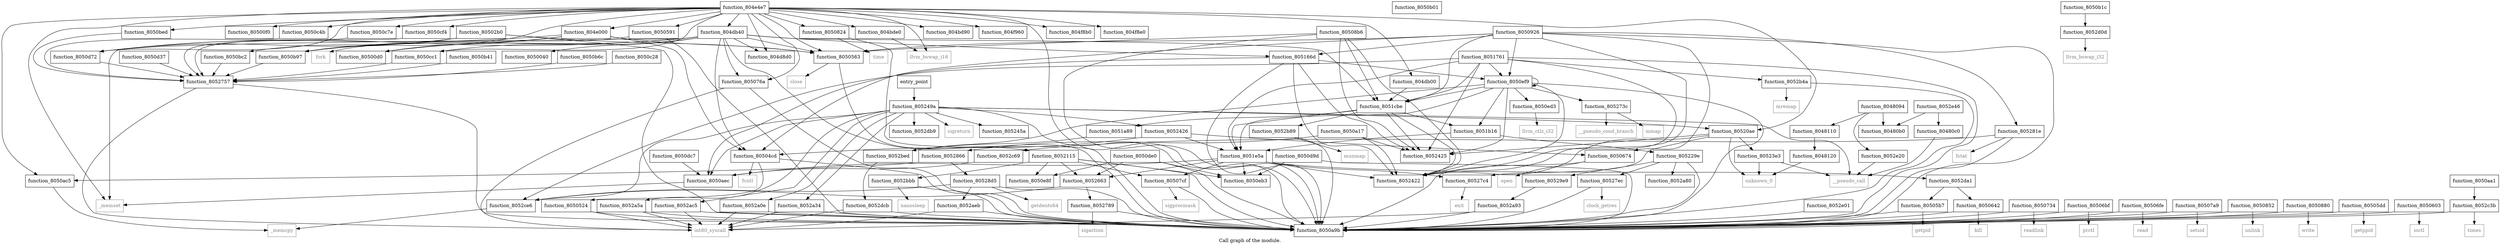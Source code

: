 digraph "Call graph of the module." {
  label="Call graph of the module.";
  node [shape=record];

  Node_function_804e4e7 [label="{function_804e4e7}"];
  Node_function_804f8b0 [label="{function_804f8b0}"];
  Node_function_804f8e0 [label="{function_804f8e0}"];
  Node_function_8050040 [label="{function_8050040}"];
  Node_function_804db40 [label="{function_804db40}"];
  Node_function_804d8d0 [label="{function_804d8d0}"];
  Node_function_804db00 [label="{function_804db00}"];
  Node_function_804e000 [label="{function_804e000}"];
  Node_function_8050734 [label="{function_8050734}"];
  Node_function_80500d0 [label="{function_80500d0}"];
  Node_function_80500f0 [label="{function_80500f0}"];
  Node_function_80502b0 [label="{function_80502b0}"];
  Node_function_8050563 [label="{function_8050563}"];
  Node_function_8050591 [label="{function_8050591}"];
  Node_function_80505b7 [label="{function_80505b7}"];
  Node_function_80504cd [label="{function_80504cd}"];
  Node_function_80506bf [label="{function_80506bf}"];
  Node_function_80506fe [label="{function_80506fe}"];
  Node_function_805076a [label="{function_805076a}"];
  Node_function_80507a9 [label="{function_80507a9}"];
  Node_function_80507cf [label="{function_80507cf}"];
  Node_function_8050824 [label="{function_8050824}"];
  Node_function_8050852 [label="{function_8050852}"];
  Node_function_8050880 [label="{function_8050880}"];
  Node_function_80508b6 [label="{function_80508b6}"];
  Node_function_8050926 [label="{function_8050926}"];
  Node_function_8050a17 [label="{function_8050a17}"];
  Node_function_8050a9b [label="{function_8050a9b}"];
  Node_function_8050aa1 [label="{function_8050aa1}"];
  Node_function_8050ac5 [label="{function_8050ac5}"];
  Node_function_8050aec [label="{function_8050aec}"];
  Node_function_8050b01 [label="{function_8050b01}"];
  Node_function_8050b1c [label="{function_8050b1c}"];
  Node_function_8050b41 [label="{function_8050b41}"];
  Node_function_8050b6c [label="{function_8050b6c}"];
  Node_function_8050b97 [label="{function_8050b97}"];
  Node_function_8050bc2 [label="{function_8050bc2}"];
  Node_function_8050bed [label="{function_8050bed}"];
  Node_function_8050c28 [label="{function_8050c28}"];
  Node_function_8050c4b [label="{function_8050c4b}"];
  Node_function_8050c7e [label="{function_8050c7e}"];
  Node_function_8050cc1 [label="{function_8050cc1}"];
  Node_function_8050cf4 [label="{function_8050cf4}"];
  Node_function_8050d37 [label="{function_8050d37}"];
  Node_function_8050d72 [label="{function_8050d72}"];
  Node_function_8050d9d [label="{function_8050d9d}"];
  Node_function_8050dc7 [label="{function_8050dc7}"];
  Node_function_8050de0 [label="{function_8050de0}"];
  Node_function_8050e8f [label="{function_8050e8f}"];
  Node_function_8050eb3 [label="{function_8050eb3}"];
  Node_function_8050ed3 [label="{function_8050ed3}"];
  Node_function_8050ef9 [label="{function_8050ef9}"];
  Node_function_805166d [label="{function_805166d}"];
  Node_function_8051761 [label="{function_8051761}"];
  Node_function_8051a89 [label="{function_8051a89}"];
  Node_function_8051b16 [label="{function_8051b16}"];
  Node_function_8051cbe [label="{function_8051cbe}"];
  Node_function_8051e5a [label="{function_8051e5a}"];
  Node_function_80520ae [label="{function_80520ae}"];
  Node_times [color="gray50", fontcolor="gray50", label="{times}"];
  Node_function_80505dd [label="{function_80505dd}"];
  Node_function_8050603 [label="{function_8050603}"];
  Node_function_8050642 [label="{function_8050642}"];
  Node_function_8050674 [label="{function_8050674}"];
  Node_function_8052115 [label="{function_8052115}"];
  Node_function_805229e [label="{function_805229e}"];
  Node_function_80523e3 [label="{function_80523e3}"];
  Node_function_8052422 [label="{function_8052422}"];
  Node_function_8052425 [label="{function_8052425}"];
  Node_function_8052426 [label="{function_8052426}"];
  Node_function_805245a [label="{function_805245a}"];
  Node_function_805249a [label="{function_805249a}"];
  Node_function_8052663 [label="{function_8052663}"];
  Node_function_805273c [label="{function_805273c}"];
  Node_function_8052757 [label="{function_8052757}"];
  Node_function_8052789 [label="{function_8052789}"];
  Node_function_80527c4 [label="{function_80527c4}"];
  Node_function_80527ec [label="{function_80527ec}"];
  Node_function_805281e [label="{function_805281e}"];
  Node_function_8052866 [label="{function_8052866}"];
  Node_function_80528d5 [label="{function_80528d5}"];
  Node_function_80529e9 [label="{function_80529e9}"];
  Node_function_8052a0e [label="{function_8052a0e}"];
  Node_function_8052a34 [label="{function_8052a34}"];
  Node_function_8052a5a [label="{function_8052a5a}"];
  Node_function_8052a80 [label="{function_8052a80}"];
  Node_function_8052a93 [label="{function_8052a93}"];
  Node_function_8052ac5 [label="{function_8052ac5}"];
  Node_function_8052aeb [label="{function_8052aeb}"];
  Node_function_8052b4a [label="{function_8052b4a}"];
  Node_function_8052b89 [label="{function_8052b89}"];
  Node_function_8052bbb [label="{function_8052bbb}"];
  Node_function_8052bed [label="{function_8052bed}"];
  Node_function_8052c3b [label="{function_8052c3b}"];
  Node_function_8052c69 [label="{function_8052c69}"];
  Node_function_8052ce6 [label="{function_8052ce6}"];
  Node_function_8052d0d [label="{function_8052d0d}"];
  Node_function_8052da1 [label="{function_8052da1}"];
  Node_function_8052db9 [label="{function_8052db9}"];
  Node_function_8052dcb [label="{function_8052dcb}"];
  Node_function_8052e01 [label="{function_8052e01}"];
  Node_function_8052e20 [label="{function_8052e20}"];
  Node_function_8052e46 [label="{function_8052e46}"];
  Node_llvm_ctlz_i32 [color="gray50", fontcolor="gray50", label="{llvm_ctlz_i32}"];
  Node_llvm_bswap_i32 [color="gray50", fontcolor="gray50", label="{llvm_bswap_i32}"];
  Node__memset [color="gray50", fontcolor="gray50", label="{_memset}"];
  Node__memcpy [color="gray50", fontcolor="gray50", label="{_memcpy}"];
  Node_llvm_bswap_i16 [color="gray50", fontcolor="gray50", label="{llvm_bswap_i16}"];
  Node_unknown_0 [color="gray50", fontcolor="gray50", label="{unknown_0}"];
  Node_fcntl [color="gray50", fontcolor="gray50", label="{fcntl}"];
  Node_int80_syscall [color="gray50", fontcolor="gray50", label="{int80_syscall}"];
  Node_close [color="gray50", fontcolor="gray50", label="{close}"];
  Node_fork [color="gray50", fontcolor="gray50", label="{fork}"];
  Node_getpid [color="gray50", fontcolor="gray50", label="{getpid}"];
  Node_getppid [color="gray50", fontcolor="gray50", label="{getppid}"];
  Node_ioctl [color="gray50", fontcolor="gray50", label="{ioctl}"];
  Node_kill [color="gray50", fontcolor="gray50", label="{kill}"];
  Node_open [color="gray50", fontcolor="gray50", label="{open}"];
  Node_prctl [color="gray50", fontcolor="gray50", label="{prctl}"];
  Node_read [color="gray50", fontcolor="gray50", label="{read}"];
  Node_readlink [color="gray50", fontcolor="gray50", label="{readlink}"];
  Node_setsid [color="gray50", fontcolor="gray50", label="{setsid}"];
  Node_sigprocmask [color="gray50", fontcolor="gray50", label="{sigprocmask}"];
  Node_time [color="gray50", fontcolor="gray50", label="{time}"];
  Node_unlink [color="gray50", fontcolor="gray50", label="{unlink}"];
  Node_write [color="gray50", fontcolor="gray50", label="{write}"];
  Node_sigreturn [color="gray50", fontcolor="gray50", label="{sigreturn}"];
  Node_mmap [color="gray50", fontcolor="gray50", label="{mmap}"];
  Node_sigaction [color="gray50", fontcolor="gray50", label="{sigaction}"];
  Node_exit [color="gray50", fontcolor="gray50", label="{exit}"];
  Node_clock_getres [color="gray50", fontcolor="gray50", label="{clock_getres}"];
  Node_fstat [color="gray50", fontcolor="gray50", label="{fstat}"];
  Node_getdents64 [color="gray50", fontcolor="gray50", label="{getdents64}"];
  Node_mremap [color="gray50", fontcolor="gray50", label="{mremap}"];
  Node_munmap [color="gray50", fontcolor="gray50", label="{munmap}"];
  Node_nanosleep [color="gray50", fontcolor="gray50", label="{nanosleep}"];
  Node_function_8050524 [label="{function_8050524}"];
  Node___pseudo_call [color="gray50", fontcolor="gray50", label="{__pseudo_call}"];
  Node___pseudo_cond_branch [color="gray50", fontcolor="gray50", label="{__pseudo_cond_branch}"];
  Node_function_8048094 [label="{function_8048094}"];
  Node_function_80480b0 [label="{function_80480b0}"];
  Node_function_80480c0 [label="{function_80480c0}"];
  Node_function_8048110 [label="{function_8048110}"];
  Node_function_8048120 [label="{function_8048120}"];
  Node_entry_point [label="{entry_point}"];
  Node_function_804bd90 [label="{function_804bd90}"];
  Node_function_804f960 [label="{function_804f960}"];
  Node_function_804bde0 [label="{function_804bde0}"];
  Node_function_804e4e7 -> Node_function_804f8b0;
  Node_function_804e4e7 -> Node_function_804f8e0;
  Node_function_804e4e7 -> Node_function_804db40;
  Node_function_804e4e7 -> Node_function_804d8d0;
  Node_function_804e4e7 -> Node_function_804db00;
  Node_function_804e4e7 -> Node_function_804e000;
  Node_function_804e4e7 -> Node_function_80500f0;
  Node_function_804e4e7 -> Node_function_8050563;
  Node_function_804e4e7 -> Node_function_8050591;
  Node_function_804e4e7 -> Node_function_805076a;
  Node_function_804e4e7 -> Node_function_8050824;
  Node_function_804e4e7 -> Node_function_8050a9b;
  Node_function_804e4e7 -> Node_function_8050ac5;
  Node_function_804e4e7 -> Node_function_8050b97;
  Node_function_804e4e7 -> Node_function_8050bed;
  Node_function_804e4e7 -> Node_function_8050c4b;
  Node_function_804e4e7 -> Node_function_8050c7e;
  Node_function_804e4e7 -> Node_function_8050cc1;
  Node_function_804e4e7 -> Node_function_8050cf4;
  Node_function_804e4e7 -> Node_function_8050d72;
  Node_function_804e4e7 -> Node_function_80520ae;
  Node_function_804e4e7 -> Node__memset;
  Node_function_804e4e7 -> Node_llvm_bswap_i16;
  Node_function_804e4e7 -> Node_function_804bd90;
  Node_function_804e4e7 -> Node_function_804f960;
  Node_function_804e4e7 -> Node_function_804bde0;
  Node_function_804db40 -> Node_function_8050040;
  Node_function_804db40 -> Node_function_804d8d0;
  Node_function_804db40 -> Node_function_80500d0;
  Node_function_804db40 -> Node_function_8050563;
  Node_function_804db40 -> Node_function_80504cd;
  Node_function_804db40 -> Node_function_805076a;
  Node_function_804db40 -> Node_function_8050b97;
  Node_function_804db40 -> Node_function_8050cc1;
  Node_function_804db40 -> Node_function_8050d72;
  Node_function_804db40 -> Node_function_805166d;
  Node_function_804db40 -> Node_function_8051cbe;
  Node_function_804db40 -> Node_function_8052115;
  Node_function_804db40 -> Node__memset;
  Node_function_804db00 -> Node_function_8051cbe;
  Node_function_804e000 -> Node_function_80500d0;
  Node_function_804e000 -> Node_function_8050563;
  Node_function_804e000 -> Node_function_80504cd;
  Node_function_804e000 -> Node_function_8050b97;
  Node_function_804e000 -> Node_function_8050d72;
  Node_function_8050734 -> Node_function_8050a9b;
  Node_function_8050734 -> Node_readlink;
  Node_function_80502b0 -> Node_function_8050563;
  Node_function_80502b0 -> Node_function_8050a9b;
  Node_function_80502b0 -> Node_function_8050b97;
  Node_function_80502b0 -> Node_function_8050bc2;
  Node_function_80502b0 -> Node_function_8050d72;
  Node_function_8050563 -> Node_function_8050a9b;
  Node_function_8050563 -> Node_close;
  Node_function_8050591 -> Node_function_8050a9b;
  Node_function_8050591 -> Node_fork;
  Node_function_80505b7 -> Node_function_8050a9b;
  Node_function_80505b7 -> Node_getpid;
  Node_function_80504cd -> Node_function_8050a9b;
  Node_function_80504cd -> Node_fcntl;
  Node_function_80504cd -> Node_function_8050524;
  Node_function_80506bf -> Node_function_8050a9b;
  Node_function_80506bf -> Node_prctl;
  Node_function_80506fe -> Node_function_8050a9b;
  Node_function_80506fe -> Node_read;
  Node_function_805076a -> Node_function_8050a9b;
  Node_function_805076a -> Node_int80_syscall;
  Node_function_80507a9 -> Node_function_8050a9b;
  Node_function_80507a9 -> Node_setsid;
  Node_function_80507cf -> Node_function_8050a9b;
  Node_function_80507cf -> Node_sigprocmask;
  Node_function_8050824 -> Node_function_8050a9b;
  Node_function_8050824 -> Node_time;
  Node_function_8050852 -> Node_function_8050a9b;
  Node_function_8050852 -> Node_unlink;
  Node_function_8050880 -> Node_function_8050a9b;
  Node_function_8050880 -> Node_write;
  Node_function_80508b6 -> Node_function_8050563;
  Node_function_80508b6 -> Node_function_8050a9b;
  Node_function_80508b6 -> Node_function_8051cbe;
  Node_function_80508b6 -> Node_function_8052422;
  Node_function_80508b6 -> Node_function_8052425;
  Node_function_8050926 -> Node_function_8050563;
  Node_function_8050926 -> Node_function_80504cd;
  Node_function_8050926 -> Node_function_8050a9b;
  Node_function_8050926 -> Node_function_8050ef9;
  Node_function_8050926 -> Node_function_805166d;
  Node_function_8050926 -> Node_function_8051cbe;
  Node_function_8050926 -> Node_function_8050674;
  Node_function_8050926 -> Node_function_8052422;
  Node_function_8050926 -> Node_function_805281e;
  Node_function_8050a17 -> Node_function_8052422;
  Node_function_8050a17 -> Node_function_8052425;
  Node_function_8050a17 -> Node_function_8052866;
  Node_function_8050aa1 -> Node_function_8052c3b;
  Node_function_8050ac5 -> Node__memcpy;
  Node_function_8050aec -> Node__memset;
  Node_function_8050b1c -> Node_function_8052d0d;
  Node_function_8050b41 -> Node_function_8052757;
  Node_function_8050b6c -> Node_function_8052757;
  Node_function_8050b97 -> Node_function_8052757;
  Node_function_8050bc2 -> Node_function_8052757;
  Node_function_8050bed -> Node_function_8052757;
  Node_function_8050c28 -> Node_function_8052757;
  Node_function_8050c4b -> Node_function_8052757;
  Node_function_8050c7e -> Node_function_8052757;
  Node_function_8050cc1 -> Node_function_8052757;
  Node_function_8050cf4 -> Node_function_8052757;
  Node_function_8050d37 -> Node_function_8052757;
  Node_function_8050d72 -> Node_function_8052757;
  Node_function_8050d9d -> Node_function_8050a9b;
  Node_function_8050d9d -> Node_function_8050eb3;
  Node_function_8050dc7 -> Node_function_8050aec;
  Node_function_8050de0 -> Node_function_8050a9b;
  Node_function_8050de0 -> Node_function_8050e8f;
  Node_function_8050de0 -> Node_function_8050eb3;
  Node_function_8050de0 -> Node_function_8052663;
  Node_function_8050ed3 -> Node_llvm_ctlz_i32;
  Node_function_8050ef9 -> Node_function_8050a9b;
  Node_function_8050ef9 -> Node_function_8050ed3;
  Node_function_8050ef9 -> Node_function_8050ef9;
  Node_function_8050ef9 -> Node_function_8051b16;
  Node_function_8050ef9 -> Node_function_8051cbe;
  Node_function_8050ef9 -> Node_function_8051e5a;
  Node_function_8050ef9 -> Node_function_8052422;
  Node_function_8050ef9 -> Node_function_8052425;
  Node_function_8050ef9 -> Node_function_805273c;
  Node_function_8050ef9 -> Node_function_8052bed;
  Node_function_805166d -> Node_function_8050a9b;
  Node_function_805166d -> Node_function_8050aec;
  Node_function_805166d -> Node_function_8050ef9;
  Node_function_805166d -> Node_function_8052422;
  Node_function_805166d -> Node_function_8052425;
  Node_function_8051761 -> Node_function_8050a9b;
  Node_function_8051761 -> Node_function_8050ef9;
  Node_function_8051761 -> Node_function_8051cbe;
  Node_function_8051761 -> Node_function_8051e5a;
  Node_function_8051761 -> Node_function_8052422;
  Node_function_8051761 -> Node_function_8052425;
  Node_function_8051761 -> Node_function_8052b4a;
  Node_function_8051761 -> Node_function_8052ce6;
  Node_function_8051a89 -> Node_function_8052bed;
  Node_function_8051b16 -> Node_function_8051e5a;
  Node_function_8051b16 -> Node_function_805229e;
  Node_function_8051cbe -> Node_function_8051a89;
  Node_function_8051cbe -> Node_function_8051b16;
  Node_function_8051cbe -> Node_function_8051e5a;
  Node_function_8051cbe -> Node_function_8052422;
  Node_function_8051cbe -> Node_function_8052425;
  Node_function_8051cbe -> Node_function_8052b89;
  Node_function_8051e5a -> Node_function_80507cf;
  Node_function_8051e5a -> Node_function_8050aec;
  Node_function_8051e5a -> Node_function_8050eb3;
  Node_function_8051e5a -> Node_function_8052422;
  Node_function_8051e5a -> Node_function_8052663;
  Node_function_8051e5a -> Node_function_80527c4;
  Node_function_8051e5a -> Node_function_8052da1;
  Node_function_80520ae -> Node_function_80523e3;
  Node_function_80520ae -> Node_function_8052422;
  Node_function_80520ae -> Node_function_8052425;
  Node_function_80520ae -> Node_function_80527c4;
  Node_function_80520ae -> Node_unknown_0;
  Node_function_80505dd -> Node_function_8050a9b;
  Node_function_80505dd -> Node_getppid;
  Node_function_8050603 -> Node_function_8050a9b;
  Node_function_8050603 -> Node_ioctl;
  Node_function_8050642 -> Node_function_8050a9b;
  Node_function_8050642 -> Node_kill;
  Node_function_8050674 -> Node_function_8050a9b;
  Node_function_8050674 -> Node_open;
  Node_function_8052115 -> Node_function_80507cf;
  Node_function_8052115 -> Node_function_8050a9b;
  Node_function_8052115 -> Node_function_8050e8f;
  Node_function_8052115 -> Node_function_8050eb3;
  Node_function_8052115 -> Node_function_8052663;
  Node_function_8052115 -> Node_function_8052bbb;
  Node_function_805229e -> Node_function_8050a9b;
  Node_function_805229e -> Node_function_80527ec;
  Node_function_805229e -> Node_function_80529e9;
  Node_function_805229e -> Node_function_8052a80;
  Node_function_80523e3 -> Node_unknown_0;
  Node_function_80523e3 -> Node___pseudo_call;
  Node_function_8052426 -> Node_function_80504cd;
  Node_function_8052426 -> Node_function_8051e5a;
  Node_function_8052426 -> Node_function_8050674;
  Node_function_805249a -> Node_function_8050a9b;
  Node_function_805249a -> Node_function_8050aec;
  Node_function_805249a -> Node_function_80520ae;
  Node_function_805249a -> Node_function_8052426;
  Node_function_805249a -> Node_function_805245a;
  Node_function_805249a -> Node_function_8052a0e;
  Node_function_805249a -> Node_function_8052a34;
  Node_function_805249a -> Node_function_8052a5a;
  Node_function_805249a -> Node_function_8052ac5;
  Node_function_805249a -> Node_function_8052ce6;
  Node_function_805249a -> Node_function_8052db9;
  Node_function_805249a -> Node_sigreturn;
  Node_function_805249a -> Node___pseudo_call;
  Node_function_8052663 -> Node_function_8052789;
  Node_function_8052663 -> Node_function_8052ce6;
  Node_function_805273c -> Node_mmap;
  Node_function_805273c -> Node___pseudo_cond_branch;
  Node_function_8052757 -> Node_function_8050a9b;
  Node_function_8052757 -> Node_int80_syscall;
  Node_function_8052789 -> Node_function_8050a9b;
  Node_function_8052789 -> Node_sigaction;
  Node_function_80527c4 -> Node_exit;
  Node_function_80527ec -> Node_function_8050a9b;
  Node_function_80527ec -> Node_clock_getres;
  Node_function_805281e -> Node_function_8050a9b;
  Node_function_805281e -> Node_function_8052c69;
  Node_function_805281e -> Node_fstat;
  Node_function_8052866 -> Node_function_8050ac5;
  Node_function_8052866 -> Node_function_80528d5;
  Node_function_80528d5 -> Node_function_8050a9b;
  Node_function_80528d5 -> Node_function_8052aeb;
  Node_function_80528d5 -> Node_function_8052ce6;
  Node_function_80528d5 -> Node_getdents64;
  Node_function_80529e9 -> Node_function_8052a93;
  Node_function_8052a0e -> Node_function_8050a9b;
  Node_function_8052a0e -> Node_int80_syscall;
  Node_function_8052a34 -> Node_function_8050a9b;
  Node_function_8052a34 -> Node_int80_syscall;
  Node_function_8052a5a -> Node_function_8050a9b;
  Node_function_8052a5a -> Node_int80_syscall;
  Node_function_8052a93 -> Node_function_8050a9b;
  Node_function_8052a93 -> Node_int80_syscall;
  Node_function_8052ac5 -> Node_function_8050a9b;
  Node_function_8052ac5 -> Node_int80_syscall;
  Node_function_8052aeb -> Node_function_8050a9b;
  Node_function_8052aeb -> Node_int80_syscall;
  Node_function_8052b4a -> Node_function_8050a9b;
  Node_function_8052b4a -> Node_mremap;
  Node_function_8052b89 -> Node_function_8050a9b;
  Node_function_8052b89 -> Node_munmap;
  Node_function_8052bbb -> Node_function_8050a9b;
  Node_function_8052bbb -> Node_nanosleep;
  Node_function_8052bed -> Node_function_8052dcb;
  Node_function_8052c3b -> Node_function_8050a9b;
  Node_function_8052c3b -> Node_times;
  Node_function_8052c69 -> Node_function_8050aec;
  Node_function_8052ce6 -> Node__memcpy;
  Node_function_8052d0d -> Node_llvm_bswap_i32;
  Node_function_8052da1 -> Node_function_80505b7;
  Node_function_8052da1 -> Node_function_8050642;
  Node_function_8052dcb -> Node_function_8050a9b;
  Node_function_8052dcb -> Node_int80_syscall;
  Node_function_8052e01 -> Node_function_8050a9b;
  Node_function_8052e20 -> Node___pseudo_call;
  Node_function_8052e46 -> Node_function_80480b0;
  Node_function_8052e46 -> Node_function_80480c0;
  Node_function_8050524 -> Node_function_8050a9b;
  Node_function_8050524 -> Node_int80_syscall;
  Node_function_8048094 -> Node_function_8052e20;
  Node_function_8048094 -> Node_function_80480b0;
  Node_function_8048094 -> Node_function_8048110;
  Node_function_80480c0 -> Node___pseudo_call;
  Node_function_8048110 -> Node_function_8048120;
  Node_function_8048120 -> Node_unknown_0;
  Node_entry_point -> Node_function_805249a;
  Node_function_804bde0 -> Node_llvm_bswap_i16;
}
